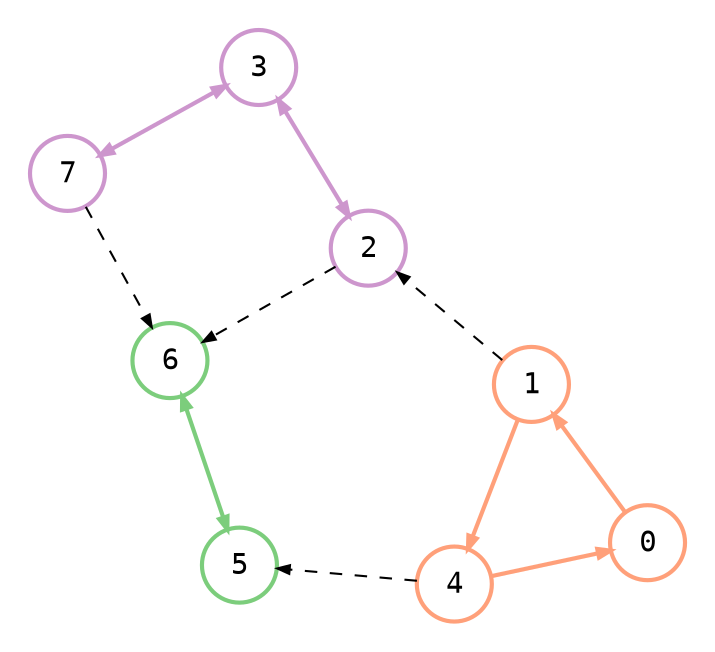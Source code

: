 digraph {
    node [shape=circle, fontname="monospace", fixedsize=true, width="0.5"];
    edge [arrowsize=0.6, fontname="monospace", fontsize=9];
    layout=neato;
    scale=1.3;
    start=3;
    // normalize=true;
    pad=0.2;
    // splines=line
    ranksep=0.4;
    nodesep=0.4;

    0, 1, 4 [style=bold, color=lightsalmon];
    5, 6 [style=bold, color=palegreen3];
    2, 3, 7 [style=bold, color=plum3];

    0 [
        label=<
            <table border="0" cellpadding="1" cellspacing="0">
                <tr>
                    <td>0</td>
                </tr>
            </table>
        >,
    ];

    1 [
        label=<
            <table border="0" cellpadding="1" cellspacing="0">
                <tr>
                    <td>1</td>
                </tr>
            </table>
        >,
    ];

    4 [
        label=<
            <table border="0" cellpadding="1" cellspacing="0">
                <tr>
                    <td>4</td>
                </tr>
            </table>
        >,
    ];

    2 [
        label=<
            <table border="0" cellpadding="1" cellspacing="0">
                <tr>
                    <td>2</td>
                </tr>
            </table>
        >,
    ];

    3 [
        label=<
            <table border="0" cellpadding="1" cellspacing="0">
                <tr>
                    <td>3</td>
                </tr>
            </table>
        >,
    ];

    7 [
        label=<
            <table border="0" cellpadding="1" cellspacing="0">
                <tr>
                    <td>7</td>
                </tr>
            </table>
        >,
    ];

    5 [
        label=<
            <table border="0" cellpadding="1" cellspacing="0">
                <tr>
                    <td>5</td>
                </tr>
            </table>
        >,
    ];

    6 [
        label=<
            <table border="0" cellpadding="1" cellspacing="0">
                <tr>
                    <td>6</td>
                </tr>
            </table>
        >,
    ];


    0 -> 1 [color=lightsalmon; style=bold];
    1 -> 2 [color="#bbb"; style=dashed];
    1 -> 4 [color=lightsalmon; style=bold];
    // 1 -> 5 [color="#bbb"; style=dashed];
    2 -> 3 [color=plum3; dir=both; style=bold];
    2 -> 6 [color="#bbb"; style=dashed];
    3 -> 7 [color=plum3; dir=both; style=bold];
    4 -> 0 [color=lightsalmon; style=bold];
    4 -> 5 [color="#bbb"; style=dashed];
    5 -> 6 [color=palegreen3; dir=both; style=bold];
    7 -> 6 [color="#bbb"; style=dashed];
    // 2 -> 5 [style=invis];
}